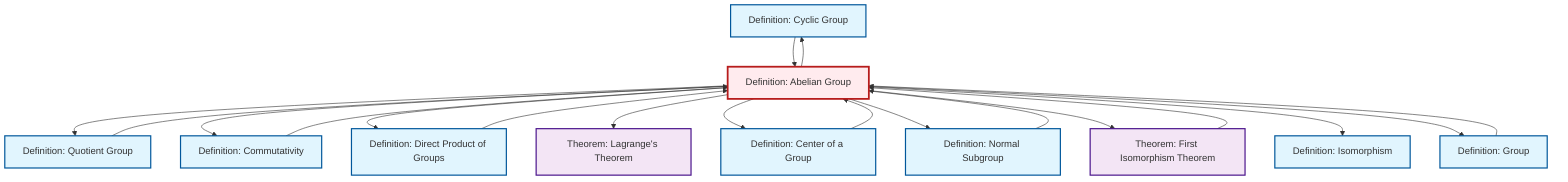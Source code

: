 graph TD
    classDef definition fill:#e1f5fe,stroke:#01579b,stroke-width:2px
    classDef theorem fill:#f3e5f5,stroke:#4a148c,stroke-width:2px
    classDef axiom fill:#fff3e0,stroke:#e65100,stroke-width:2px
    classDef example fill:#e8f5e9,stroke:#1b5e20,stroke-width:2px
    classDef current fill:#ffebee,stroke:#b71c1c,stroke-width:3px
    def-cyclic-group["Definition: Cyclic Group"]:::definition
    thm-first-isomorphism["Theorem: First Isomorphism Theorem"]:::theorem
    def-abelian-group["Definition: Abelian Group"]:::definition
    def-isomorphism["Definition: Isomorphism"]:::definition
    def-quotient-group["Definition: Quotient Group"]:::definition
    thm-lagrange["Theorem: Lagrange's Theorem"]:::theorem
    def-normal-subgroup["Definition: Normal Subgroup"]:::definition
    def-direct-product["Definition: Direct Product of Groups"]:::definition
    def-group["Definition: Group"]:::definition
    def-commutativity["Definition: Commutativity"]:::definition
    def-center-of-group["Definition: Center of a Group"]:::definition
    def-abelian-group --> def-quotient-group
    def-abelian-group --> def-cyclic-group
    thm-first-isomorphism --> def-abelian-group
    def-abelian-group --> def-commutativity
    def-normal-subgroup --> def-abelian-group
    def-group --> def-abelian-group
    def-abelian-group --> def-direct-product
    def-center-of-group --> def-abelian-group
    def-abelian-group --> thm-lagrange
    def-abelian-group --> def-center-of-group
    def-abelian-group --> def-normal-subgroup
    def-cyclic-group --> def-abelian-group
    def-abelian-group --> thm-first-isomorphism
    def-commutativity --> def-abelian-group
    def-quotient-group --> def-abelian-group
    def-direct-product --> def-abelian-group
    def-abelian-group --> def-isomorphism
    def-abelian-group --> def-group
    class def-abelian-group current
